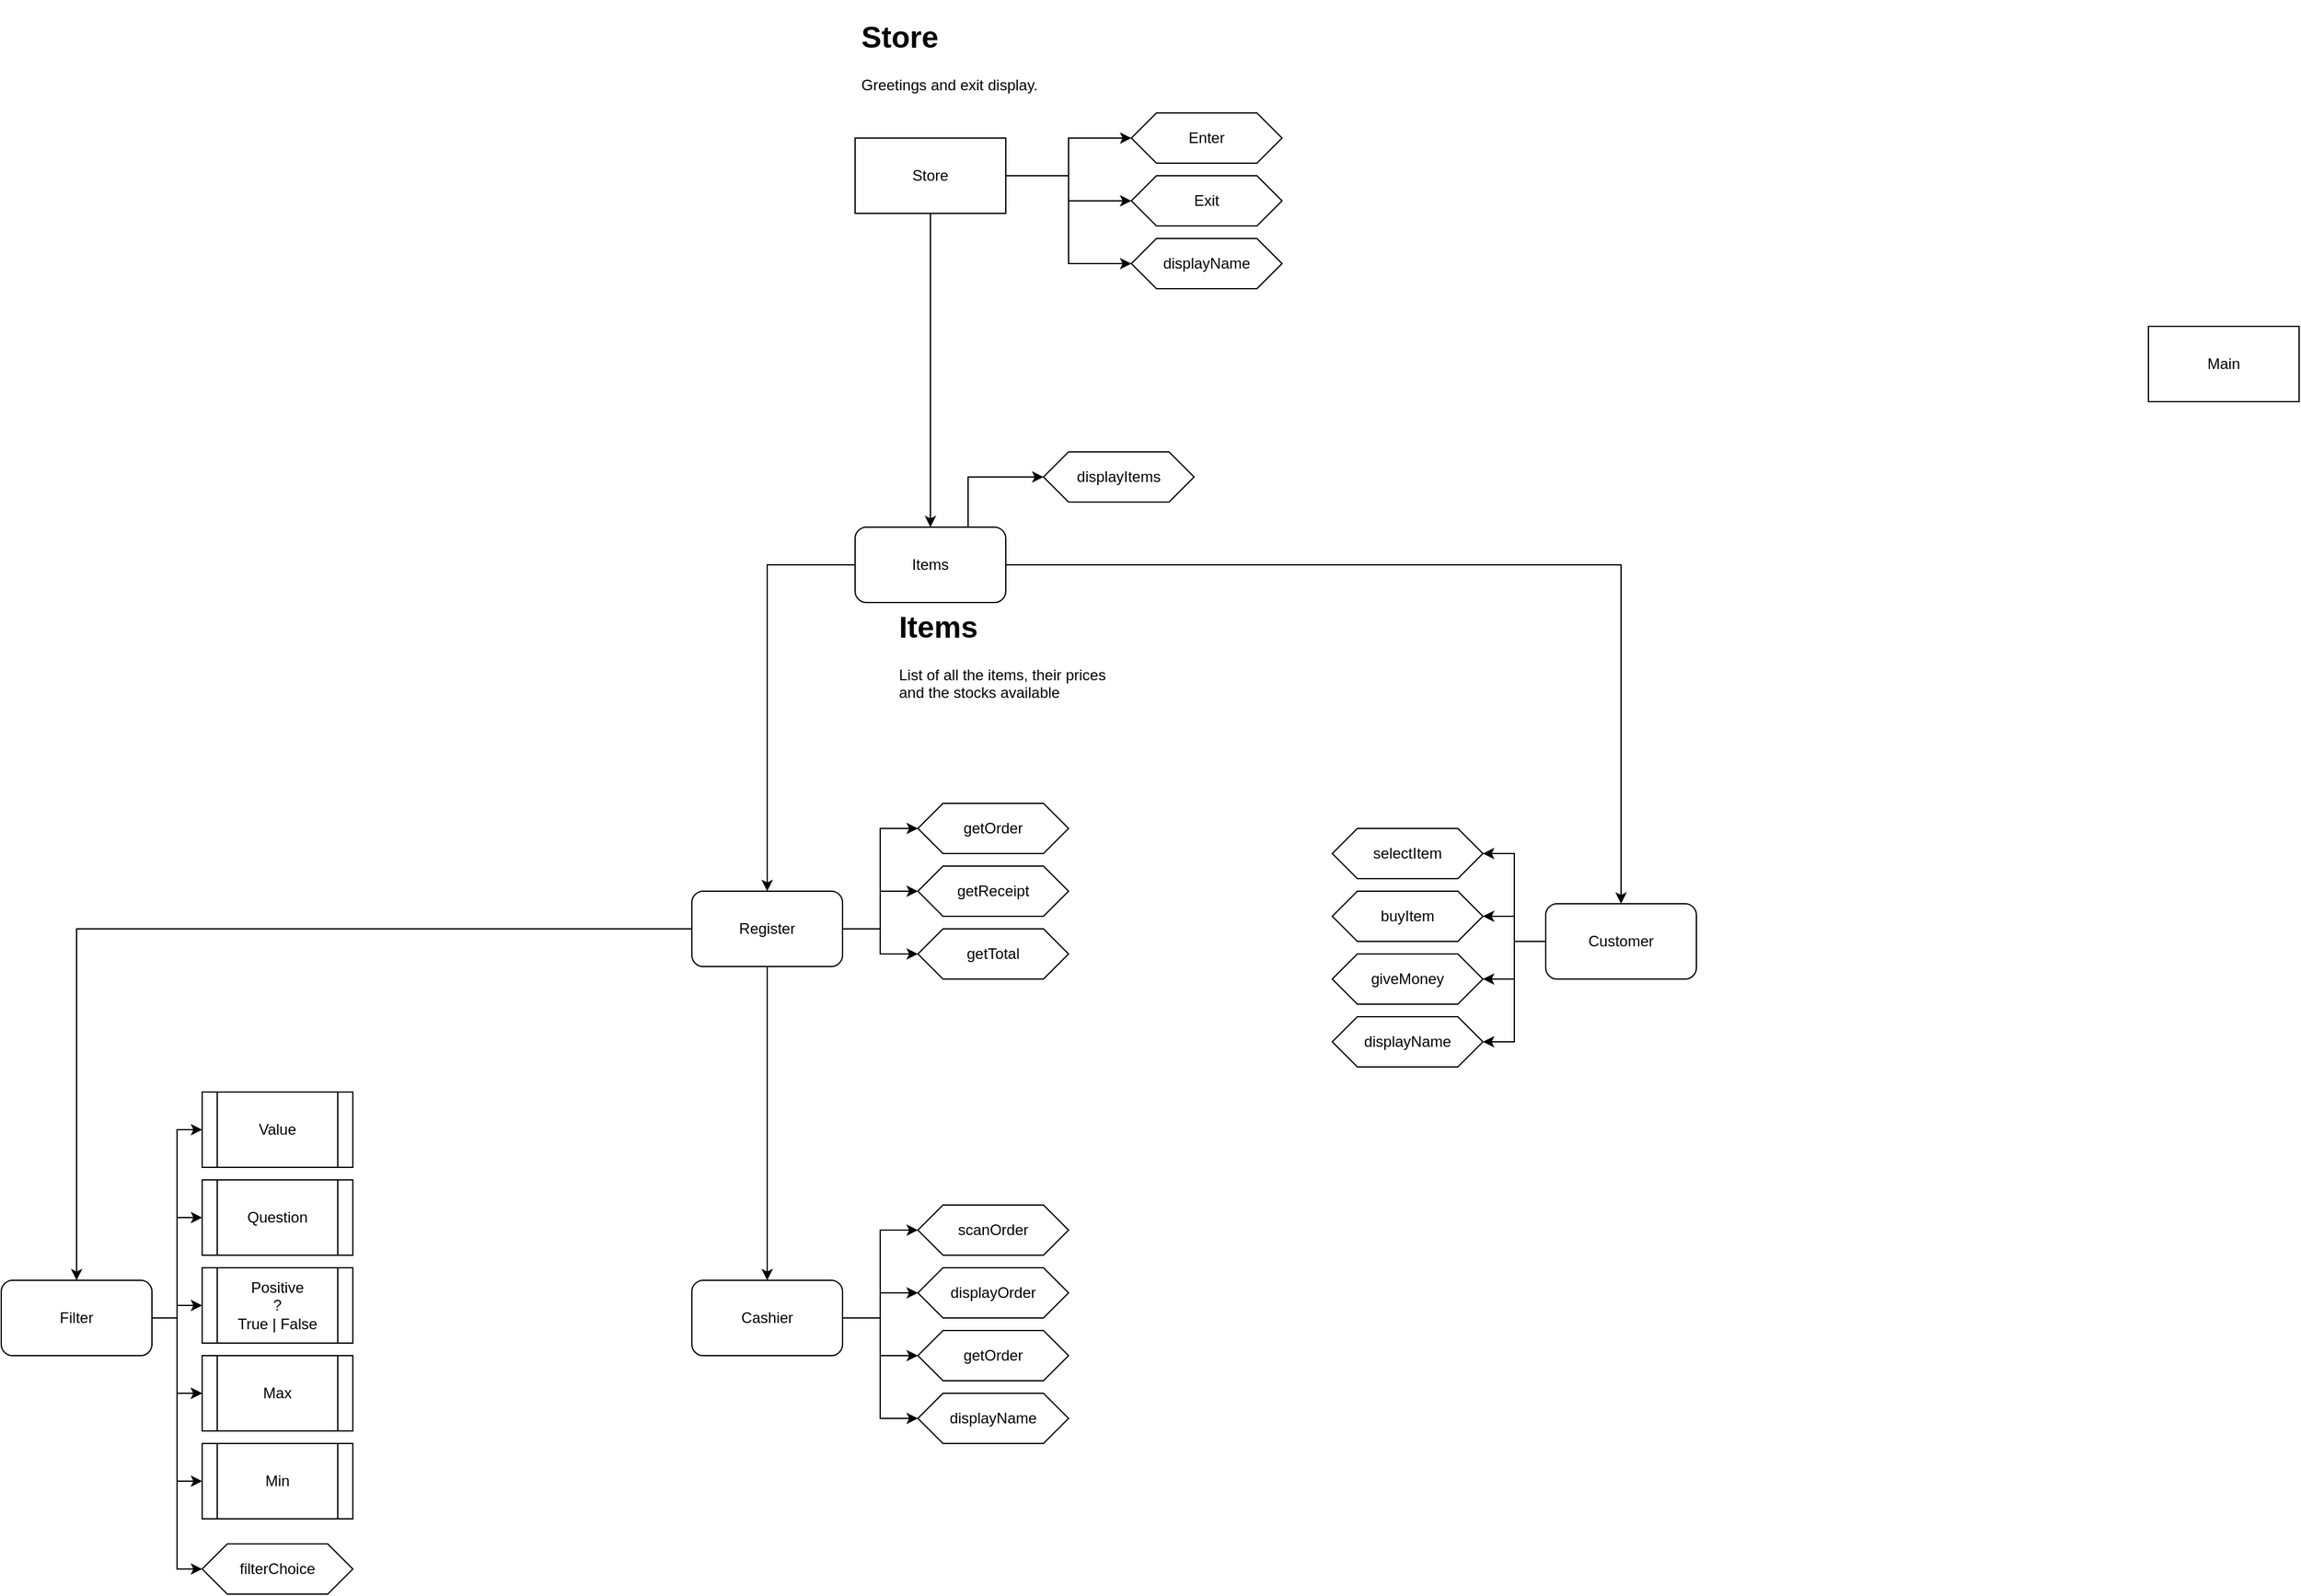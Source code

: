 <mxfile version="22.0.4" type="github">
  <diagram name="Page-1" id="FO09BhY3W4npUhEo10gQ">
    <mxGraphModel dx="3475" dy="2515" grid="1" gridSize="10" guides="1" tooltips="1" connect="1" arrows="1" fold="1" page="1" pageScale="1" pageWidth="850" pageHeight="1100" math="0" shadow="0">
      <root>
        <mxCell id="0" />
        <mxCell id="1" parent="0" />
        <mxCell id="f5uTzERVaxd3cDXzm5MD-1" value="Main" style="rounded=0;whiteSpace=wrap;html=1;" vertex="1" parent="1">
          <mxGeometry x="1200" width="120" height="60" as="geometry" />
        </mxCell>
        <mxCell id="f5uTzERVaxd3cDXzm5MD-15" style="edgeStyle=orthogonalEdgeStyle;rounded=0;orthogonalLoop=1;jettySize=auto;html=1;" edge="1" parent="1" source="f5uTzERVaxd3cDXzm5MD-12" target="f5uTzERVaxd3cDXzm5MD-13">
          <mxGeometry relative="1" as="geometry" />
        </mxCell>
        <mxCell id="f5uTzERVaxd3cDXzm5MD-41" style="edgeStyle=orthogonalEdgeStyle;rounded=0;orthogonalLoop=1;jettySize=auto;html=1;entryX=0;entryY=0.5;entryDx=0;entryDy=0;exitX=1;exitY=0.5;exitDx=0;exitDy=0;" edge="1" parent="1" source="f5uTzERVaxd3cDXzm5MD-12" target="f5uTzERVaxd3cDXzm5MD-39">
          <mxGeometry relative="1" as="geometry">
            <mxPoint x="300" y="10" as="sourcePoint" />
          </mxGeometry>
        </mxCell>
        <mxCell id="f5uTzERVaxd3cDXzm5MD-43" style="edgeStyle=orthogonalEdgeStyle;rounded=0;orthogonalLoop=1;jettySize=auto;html=1;exitX=1;exitY=0.5;exitDx=0;exitDy=0;entryX=0;entryY=0.5;entryDx=0;entryDy=0;" edge="1" parent="1" source="f5uTzERVaxd3cDXzm5MD-12" target="f5uTzERVaxd3cDXzm5MD-42">
          <mxGeometry relative="1" as="geometry" />
        </mxCell>
        <mxCell id="f5uTzERVaxd3cDXzm5MD-64" style="edgeStyle=orthogonalEdgeStyle;rounded=0;orthogonalLoop=1;jettySize=auto;html=1;exitX=1;exitY=0.5;exitDx=0;exitDy=0;entryX=0;entryY=0.5;entryDx=0;entryDy=0;" edge="1" parent="1" source="f5uTzERVaxd3cDXzm5MD-12" target="f5uTzERVaxd3cDXzm5MD-47">
          <mxGeometry relative="1" as="geometry" />
        </mxCell>
        <mxCell id="f5uTzERVaxd3cDXzm5MD-12" value="Store" style="rounded=0;whiteSpace=wrap;html=1;" vertex="1" parent="1">
          <mxGeometry x="170" y="-150" width="120" height="60" as="geometry" />
        </mxCell>
        <mxCell id="f5uTzERVaxd3cDXzm5MD-18" value="" style="edgeStyle=orthogonalEdgeStyle;rounded=0;orthogonalLoop=1;jettySize=auto;html=1;" edge="1" parent="1" source="f5uTzERVaxd3cDXzm5MD-13" target="f5uTzERVaxd3cDXzm5MD-14">
          <mxGeometry relative="1" as="geometry">
            <mxPoint x="230" y="240" as="sourcePoint" />
          </mxGeometry>
        </mxCell>
        <mxCell id="f5uTzERVaxd3cDXzm5MD-20" value="" style="edgeStyle=orthogonalEdgeStyle;rounded=0;orthogonalLoop=1;jettySize=auto;html=1;" edge="1" parent="1" source="f5uTzERVaxd3cDXzm5MD-13" target="f5uTzERVaxd3cDXzm5MD-19">
          <mxGeometry relative="1" as="geometry" />
        </mxCell>
        <mxCell id="f5uTzERVaxd3cDXzm5MD-44" style="edgeStyle=orthogonalEdgeStyle;rounded=0;orthogonalLoop=1;jettySize=auto;html=1;exitX=0.75;exitY=0;exitDx=0;exitDy=0;entryX=0;entryY=0.5;entryDx=0;entryDy=0;" edge="1" parent="1" source="f5uTzERVaxd3cDXzm5MD-13" target="f5uTzERVaxd3cDXzm5MD-45">
          <mxGeometry relative="1" as="geometry">
            <mxPoint x="390" y="20" as="targetPoint" />
          </mxGeometry>
        </mxCell>
        <mxCell id="f5uTzERVaxd3cDXzm5MD-13" value="Items" style="rounded=1;whiteSpace=wrap;html=1;" vertex="1" parent="1">
          <mxGeometry x="170" y="160" width="120" height="60" as="geometry" />
        </mxCell>
        <mxCell id="f5uTzERVaxd3cDXzm5MD-51" style="edgeStyle=orthogonalEdgeStyle;rounded=0;orthogonalLoop=1;jettySize=auto;html=1;exitX=0;exitY=0.5;exitDx=0;exitDy=0;entryX=1;entryY=0.5;entryDx=0;entryDy=0;" edge="1" parent="1" source="f5uTzERVaxd3cDXzm5MD-14" target="f5uTzERVaxd3cDXzm5MD-49">
          <mxGeometry relative="1" as="geometry" />
        </mxCell>
        <mxCell id="f5uTzERVaxd3cDXzm5MD-53" style="edgeStyle=orthogonalEdgeStyle;rounded=0;orthogonalLoop=1;jettySize=auto;html=1;exitX=0;exitY=0.5;exitDx=0;exitDy=0;entryX=1;entryY=0.5;entryDx=0;entryDy=0;" edge="1" parent="1" source="f5uTzERVaxd3cDXzm5MD-14" target="f5uTzERVaxd3cDXzm5MD-50">
          <mxGeometry relative="1" as="geometry" />
        </mxCell>
        <mxCell id="f5uTzERVaxd3cDXzm5MD-55" style="edgeStyle=orthogonalEdgeStyle;rounded=0;orthogonalLoop=1;jettySize=auto;html=1;exitX=0;exitY=0.5;exitDx=0;exitDy=0;entryX=1;entryY=0.5;entryDx=0;entryDy=0;" edge="1" parent="1" source="f5uTzERVaxd3cDXzm5MD-14" target="f5uTzERVaxd3cDXzm5MD-54">
          <mxGeometry relative="1" as="geometry" />
        </mxCell>
        <mxCell id="f5uTzERVaxd3cDXzm5MD-68" style="edgeStyle=orthogonalEdgeStyle;rounded=0;orthogonalLoop=1;jettySize=auto;html=1;exitX=0;exitY=0.5;exitDx=0;exitDy=0;entryX=1;entryY=0.5;entryDx=0;entryDy=0;" edge="1" parent="1" source="f5uTzERVaxd3cDXzm5MD-14" target="f5uTzERVaxd3cDXzm5MD-66">
          <mxGeometry relative="1" as="geometry">
            <mxPoint x="690" y="570" as="targetPoint" />
          </mxGeometry>
        </mxCell>
        <mxCell id="f5uTzERVaxd3cDXzm5MD-14" value="Customer" style="rounded=1;whiteSpace=wrap;html=1;" vertex="1" parent="1">
          <mxGeometry x="720" y="460" width="120" height="60" as="geometry" />
        </mxCell>
        <mxCell id="f5uTzERVaxd3cDXzm5MD-22" value="" style="edgeStyle=orthogonalEdgeStyle;rounded=0;orthogonalLoop=1;jettySize=auto;html=1;" edge="1" parent="1" source="f5uTzERVaxd3cDXzm5MD-19" target="f5uTzERVaxd3cDXzm5MD-21">
          <mxGeometry relative="1" as="geometry" />
        </mxCell>
        <mxCell id="f5uTzERVaxd3cDXzm5MD-28" value="" style="edgeStyle=orthogonalEdgeStyle;rounded=0;orthogonalLoop=1;jettySize=auto;html=1;entryX=0;entryY=0.5;entryDx=0;entryDy=0;" edge="1" parent="1" source="f5uTzERVaxd3cDXzm5MD-19" target="f5uTzERVaxd3cDXzm5MD-27">
          <mxGeometry relative="1" as="geometry" />
        </mxCell>
        <mxCell id="f5uTzERVaxd3cDXzm5MD-31" style="edgeStyle=orthogonalEdgeStyle;rounded=0;orthogonalLoop=1;jettySize=auto;html=1;exitX=1;exitY=0.5;exitDx=0;exitDy=0;entryX=0;entryY=0.5;entryDx=0;entryDy=0;" edge="1" parent="1" source="f5uTzERVaxd3cDXzm5MD-19" target="f5uTzERVaxd3cDXzm5MD-29">
          <mxGeometry relative="1" as="geometry" />
        </mxCell>
        <mxCell id="f5uTzERVaxd3cDXzm5MD-32" style="edgeStyle=orthogonalEdgeStyle;rounded=0;orthogonalLoop=1;jettySize=auto;html=1;exitX=1;exitY=0.5;exitDx=0;exitDy=0;" edge="1" parent="1" source="f5uTzERVaxd3cDXzm5MD-19" target="f5uTzERVaxd3cDXzm5MD-30">
          <mxGeometry relative="1" as="geometry" />
        </mxCell>
        <mxCell id="f5uTzERVaxd3cDXzm5MD-70" value="" style="edgeStyle=orthogonalEdgeStyle;rounded=0;orthogonalLoop=1;jettySize=auto;html=1;" edge="1" parent="1" source="f5uTzERVaxd3cDXzm5MD-19" target="f5uTzERVaxd3cDXzm5MD-69">
          <mxGeometry relative="1" as="geometry" />
        </mxCell>
        <mxCell id="f5uTzERVaxd3cDXzm5MD-19" value="Register" style="whiteSpace=wrap;html=1;rounded=1;" vertex="1" parent="1">
          <mxGeometry x="40" y="450" width="120" height="60" as="geometry" />
        </mxCell>
        <mxCell id="f5uTzERVaxd3cDXzm5MD-34" style="edgeStyle=orthogonalEdgeStyle;rounded=0;orthogonalLoop=1;jettySize=auto;html=1;exitX=1;exitY=0.5;exitDx=0;exitDy=0;entryX=0;entryY=0.5;entryDx=0;entryDy=0;" edge="1" parent="1" source="f5uTzERVaxd3cDXzm5MD-21" target="f5uTzERVaxd3cDXzm5MD-33">
          <mxGeometry relative="1" as="geometry" />
        </mxCell>
        <mxCell id="f5uTzERVaxd3cDXzm5MD-56" style="edgeStyle=orthogonalEdgeStyle;rounded=0;orthogonalLoop=1;jettySize=auto;html=1;exitX=1;exitY=0.5;exitDx=0;exitDy=0;entryX=0;entryY=0.5;entryDx=0;entryDy=0;" edge="1" parent="1" source="f5uTzERVaxd3cDXzm5MD-21" target="f5uTzERVaxd3cDXzm5MD-35">
          <mxGeometry relative="1" as="geometry" />
        </mxCell>
        <mxCell id="f5uTzERVaxd3cDXzm5MD-57" style="edgeStyle=orthogonalEdgeStyle;rounded=0;orthogonalLoop=1;jettySize=auto;html=1;exitX=1;exitY=0.5;exitDx=0;exitDy=0;entryX=0;entryY=0.5;entryDx=0;entryDy=0;" edge="1" parent="1" source="f5uTzERVaxd3cDXzm5MD-21" target="f5uTzERVaxd3cDXzm5MD-36">
          <mxGeometry relative="1" as="geometry" />
        </mxCell>
        <mxCell id="f5uTzERVaxd3cDXzm5MD-67" style="edgeStyle=orthogonalEdgeStyle;rounded=0;orthogonalLoop=1;jettySize=auto;html=1;exitX=1;exitY=0.5;exitDx=0;exitDy=0;entryX=0;entryY=0.5;entryDx=0;entryDy=0;" edge="1" parent="1" source="f5uTzERVaxd3cDXzm5MD-21" target="f5uTzERVaxd3cDXzm5MD-65">
          <mxGeometry relative="1" as="geometry" />
        </mxCell>
        <mxCell id="f5uTzERVaxd3cDXzm5MD-21" value="Cashier" style="whiteSpace=wrap;html=1;rounded=1;" vertex="1" parent="1">
          <mxGeometry x="40" y="760" width="120" height="60" as="geometry" />
        </mxCell>
        <mxCell id="f5uTzERVaxd3cDXzm5MD-23" value="&lt;h1&gt;Store&lt;/h1&gt;&lt;p&gt;Greetings and exit display.&lt;/p&gt;" style="text;html=1;strokeColor=none;fillColor=none;spacing=5;spacingTop=-20;whiteSpace=wrap;overflow=hidden;rounded=0;" vertex="1" parent="1">
          <mxGeometry x="170" y="-250" width="150" height="70" as="geometry" />
        </mxCell>
        <mxCell id="f5uTzERVaxd3cDXzm5MD-24" value="&lt;h1&gt;Items&lt;/h1&gt;&lt;p&gt;List of all the items, their prices and the stocks available&lt;/p&gt;" style="text;html=1;strokeColor=none;fillColor=none;spacing=5;spacingTop=-20;whiteSpace=wrap;overflow=hidden;rounded=0;" vertex="1" parent="1">
          <mxGeometry x="200" y="220" width="190" height="90" as="geometry" />
        </mxCell>
        <mxCell id="f5uTzERVaxd3cDXzm5MD-27" value="getOrder" style="shape=hexagon;perimeter=hexagonPerimeter2;whiteSpace=wrap;html=1;fixedSize=1;" vertex="1" parent="1">
          <mxGeometry x="220" y="380" width="120" height="40" as="geometry" />
        </mxCell>
        <mxCell id="f5uTzERVaxd3cDXzm5MD-29" value="getReceipt" style="shape=hexagon;perimeter=hexagonPerimeter2;whiteSpace=wrap;html=1;fixedSize=1;" vertex="1" parent="1">
          <mxGeometry x="220" y="430" width="120" height="40" as="geometry" />
        </mxCell>
        <mxCell id="f5uTzERVaxd3cDXzm5MD-30" value="getTotal" style="shape=hexagon;perimeter=hexagonPerimeter2;whiteSpace=wrap;html=1;fixedSize=1;" vertex="1" parent="1">
          <mxGeometry x="220" y="480" width="120" height="40" as="geometry" />
        </mxCell>
        <mxCell id="f5uTzERVaxd3cDXzm5MD-33" value="scanOrder" style="shape=hexagon;perimeter=hexagonPerimeter2;whiteSpace=wrap;html=1;fixedSize=1;" vertex="1" parent="1">
          <mxGeometry x="220" y="700" width="120" height="40" as="geometry" />
        </mxCell>
        <mxCell id="f5uTzERVaxd3cDXzm5MD-35" value="displayOrder" style="shape=hexagon;perimeter=hexagonPerimeter2;whiteSpace=wrap;html=1;fixedSize=1;" vertex="1" parent="1">
          <mxGeometry x="220" y="750" width="120" height="40" as="geometry" />
        </mxCell>
        <mxCell id="f5uTzERVaxd3cDXzm5MD-36" value="getOrder" style="shape=hexagon;perimeter=hexagonPerimeter2;whiteSpace=wrap;html=1;fixedSize=1;" vertex="1" parent="1">
          <mxGeometry x="220" y="800" width="120" height="40" as="geometry" />
        </mxCell>
        <mxCell id="f5uTzERVaxd3cDXzm5MD-39" value="Enter" style="shape=hexagon;perimeter=hexagonPerimeter2;whiteSpace=wrap;html=1;fixedSize=1;" vertex="1" parent="1">
          <mxGeometry x="390" y="-170" width="120" height="40" as="geometry" />
        </mxCell>
        <mxCell id="f5uTzERVaxd3cDXzm5MD-42" value="Exit" style="shape=hexagon;perimeter=hexagonPerimeter2;whiteSpace=wrap;html=1;fixedSize=1;" vertex="1" parent="1">
          <mxGeometry x="390" y="-120" width="120" height="40" as="geometry" />
        </mxCell>
        <mxCell id="f5uTzERVaxd3cDXzm5MD-45" value="displayItems" style="shape=hexagon;perimeter=hexagonPerimeter2;whiteSpace=wrap;html=1;fixedSize=1;" vertex="1" parent="1">
          <mxGeometry x="320" y="100" width="120" height="40" as="geometry" />
        </mxCell>
        <mxCell id="f5uTzERVaxd3cDXzm5MD-47" value="displayName" style="shape=hexagon;perimeter=hexagonPerimeter2;whiteSpace=wrap;html=1;fixedSize=1;" vertex="1" parent="1">
          <mxGeometry x="390" y="-70" width="120" height="40" as="geometry" />
        </mxCell>
        <mxCell id="f5uTzERVaxd3cDXzm5MD-49" value="selectItem" style="shape=hexagon;perimeter=hexagonPerimeter2;whiteSpace=wrap;html=1;fixedSize=1;" vertex="1" parent="1">
          <mxGeometry x="550" y="400" width="120" height="40" as="geometry" />
        </mxCell>
        <mxCell id="f5uTzERVaxd3cDXzm5MD-50" value="buyItem" style="shape=hexagon;perimeter=hexagonPerimeter2;whiteSpace=wrap;html=1;fixedSize=1;" vertex="1" parent="1">
          <mxGeometry x="550" y="450" width="120" height="40" as="geometry" />
        </mxCell>
        <mxCell id="f5uTzERVaxd3cDXzm5MD-54" value="giveMoney" style="shape=hexagon;perimeter=hexagonPerimeter2;whiteSpace=wrap;html=1;fixedSize=1;" vertex="1" parent="1">
          <mxGeometry x="550" y="500" width="120" height="40" as="geometry" />
        </mxCell>
        <mxCell id="f5uTzERVaxd3cDXzm5MD-65" value="displayName" style="shape=hexagon;perimeter=hexagonPerimeter2;whiteSpace=wrap;html=1;fixedSize=1;" vertex="1" parent="1">
          <mxGeometry x="220" y="850" width="120" height="40" as="geometry" />
        </mxCell>
        <mxCell id="f5uTzERVaxd3cDXzm5MD-66" value="displayName" style="shape=hexagon;perimeter=hexagonPerimeter2;whiteSpace=wrap;html=1;fixedSize=1;" vertex="1" parent="1">
          <mxGeometry x="550" y="550" width="120" height="40" as="geometry" />
        </mxCell>
        <mxCell id="f5uTzERVaxd3cDXzm5MD-73" style="edgeStyle=orthogonalEdgeStyle;rounded=0;orthogonalLoop=1;jettySize=auto;html=1;entryX=0;entryY=0.5;entryDx=0;entryDy=0;" edge="1" parent="1" source="f5uTzERVaxd3cDXzm5MD-69" target="f5uTzERVaxd3cDXzm5MD-72">
          <mxGeometry relative="1" as="geometry" />
        </mxCell>
        <mxCell id="f5uTzERVaxd3cDXzm5MD-77" style="edgeStyle=orthogonalEdgeStyle;rounded=0;orthogonalLoop=1;jettySize=auto;html=1;entryX=0;entryY=0.5;entryDx=0;entryDy=0;" edge="1" parent="1" source="f5uTzERVaxd3cDXzm5MD-69" target="f5uTzERVaxd3cDXzm5MD-76">
          <mxGeometry relative="1" as="geometry" />
        </mxCell>
        <mxCell id="f5uTzERVaxd3cDXzm5MD-80" style="edgeStyle=orthogonalEdgeStyle;rounded=0;orthogonalLoop=1;jettySize=auto;html=1;entryX=0;entryY=0.5;entryDx=0;entryDy=0;" edge="1" parent="1" source="f5uTzERVaxd3cDXzm5MD-69" target="f5uTzERVaxd3cDXzm5MD-79">
          <mxGeometry relative="1" as="geometry" />
        </mxCell>
        <mxCell id="f5uTzERVaxd3cDXzm5MD-83" style="edgeStyle=orthogonalEdgeStyle;rounded=0;orthogonalLoop=1;jettySize=auto;html=1;entryX=0;entryY=0.5;entryDx=0;entryDy=0;" edge="1" parent="1" source="f5uTzERVaxd3cDXzm5MD-69" target="f5uTzERVaxd3cDXzm5MD-75">
          <mxGeometry relative="1" as="geometry" />
        </mxCell>
        <mxCell id="f5uTzERVaxd3cDXzm5MD-86" style="edgeStyle=orthogonalEdgeStyle;rounded=0;orthogonalLoop=1;jettySize=auto;html=1;entryX=0;entryY=0.5;entryDx=0;entryDy=0;" edge="1" parent="1" source="f5uTzERVaxd3cDXzm5MD-69" target="f5uTzERVaxd3cDXzm5MD-85">
          <mxGeometry relative="1" as="geometry" />
        </mxCell>
        <mxCell id="f5uTzERVaxd3cDXzm5MD-87" style="edgeStyle=orthogonalEdgeStyle;rounded=0;orthogonalLoop=1;jettySize=auto;html=1;entryX=0;entryY=0.5;entryDx=0;entryDy=0;" edge="1" parent="1" source="f5uTzERVaxd3cDXzm5MD-69" target="f5uTzERVaxd3cDXzm5MD-84">
          <mxGeometry relative="1" as="geometry" />
        </mxCell>
        <mxCell id="f5uTzERVaxd3cDXzm5MD-69" value="Filter" style="whiteSpace=wrap;html=1;rounded=1;" vertex="1" parent="1">
          <mxGeometry x="-510" y="760" width="120" height="60" as="geometry" />
        </mxCell>
        <mxCell id="f5uTzERVaxd3cDXzm5MD-72" value="Value" style="shape=process;whiteSpace=wrap;html=1;backgroundOutline=1;" vertex="1" parent="1">
          <mxGeometry x="-350" y="610" width="120" height="60" as="geometry" />
        </mxCell>
        <mxCell id="f5uTzERVaxd3cDXzm5MD-75" value="Min" style="shape=process;whiteSpace=wrap;html=1;backgroundOutline=1;" vertex="1" parent="1">
          <mxGeometry x="-350" y="890" width="120" height="60" as="geometry" />
        </mxCell>
        <mxCell id="f5uTzERVaxd3cDXzm5MD-79" value="Positive &lt;br&gt;? &lt;br&gt;True | False" style="shape=process;whiteSpace=wrap;html=1;backgroundOutline=1;" vertex="1" parent="1">
          <mxGeometry x="-350" y="750" width="120" height="60" as="geometry" />
        </mxCell>
        <mxCell id="f5uTzERVaxd3cDXzm5MD-81" value="" style="edgeStyle=orthogonalEdgeStyle;rounded=0;orthogonalLoop=1;jettySize=auto;html=1;" edge="1" parent="1" source="f5uTzERVaxd3cDXzm5MD-69" target="f5uTzERVaxd3cDXzm5MD-76">
          <mxGeometry relative="1" as="geometry">
            <mxPoint x="-390" y="790" as="sourcePoint" />
            <mxPoint x="-180" y="930" as="targetPoint" />
          </mxGeometry>
        </mxCell>
        <mxCell id="f5uTzERVaxd3cDXzm5MD-76" value="Max" style="shape=process;whiteSpace=wrap;html=1;backgroundOutline=1;" vertex="1" parent="1">
          <mxGeometry x="-350" y="820" width="120" height="60" as="geometry" />
        </mxCell>
        <mxCell id="f5uTzERVaxd3cDXzm5MD-84" value="filterChoice" style="shape=hexagon;perimeter=hexagonPerimeter2;whiteSpace=wrap;html=1;fixedSize=1;" vertex="1" parent="1">
          <mxGeometry x="-350" y="970" width="120" height="40" as="geometry" />
        </mxCell>
        <mxCell id="f5uTzERVaxd3cDXzm5MD-85" value="Question" style="shape=process;whiteSpace=wrap;html=1;backgroundOutline=1;" vertex="1" parent="1">
          <mxGeometry x="-350" y="680" width="120" height="60" as="geometry" />
        </mxCell>
      </root>
    </mxGraphModel>
  </diagram>
</mxfile>
